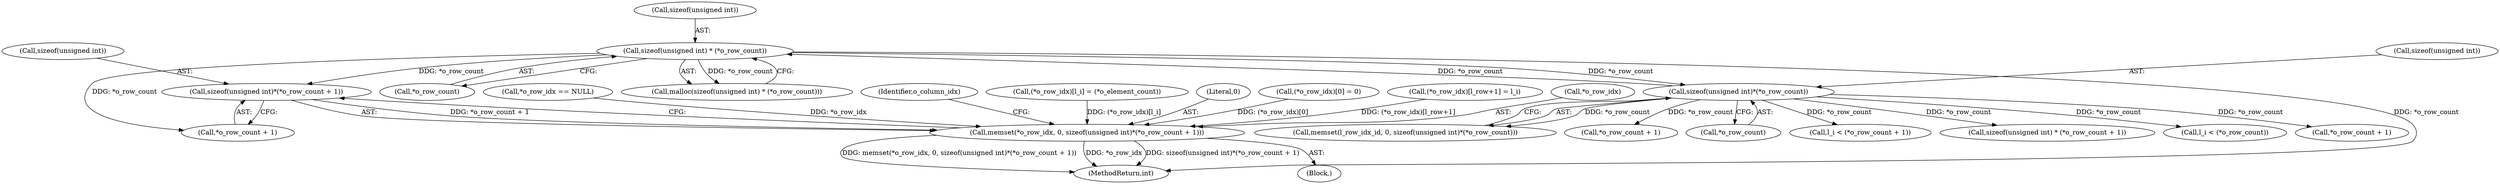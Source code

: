 digraph "0_libxsmm_151481489192e6d1997f8bde52c5c425ea41741d_0@API" {
"1000280" [label="(Call,sizeof(unsigned int)*(*o_row_count + 1))"];
"1000245" [label="(Call,sizeof(unsigned int) * (*o_row_count))"];
"1000308" [label="(Call,sizeof(unsigned int)*(*o_row_count))"];
"1000276" [label="(Call,memset(*o_row_idx, 0, sizeof(unsigned int)*(*o_row_count + 1)))"];
"1000281" [label="(Call,sizeof(unsigned int))"];
"1000222" [label="(Call,sizeof(unsigned int) * (*o_row_count + 1))"];
"1000248" [label="(Call,*o_row_count)"];
"1000252" [label="(Call,*o_row_idx == NULL)"];
"1000425" [label="(Call,l_i < (*o_row_count))"];
"1000459" [label="(MethodReturn,int)"];
"1000246" [label="(Call,sizeof(unsigned int))"];
"1000289" [label="(Identifier,o_column_idx)"];
"1000309" [label="(Call,sizeof(unsigned int))"];
"1000276" [label="(Call,memset(*o_row_idx, 0, sizeof(unsigned int)*(*o_row_count + 1)))"];
"1000225" [label="(Call,*o_row_count + 1)"];
"1000204" [label="(Block,)"];
"1000283" [label="(Call,*o_row_count + 1)"];
"1000311" [label="(Call,*o_row_count)"];
"1000308" [label="(Call,sizeof(unsigned int)*(*o_row_count))"];
"1000325" [label="(Call,(*o_row_idx)[l_i] = (*o_element_count))"];
"1000305" [label="(Call,memset(l_row_idx_id, 0, sizeof(unsigned int)*(*o_row_count)))"];
"1000319" [label="(Call,*o_row_count + 1)"];
"1000280" [label="(Call,sizeof(unsigned int)*(*o_row_count + 1))"];
"1000279" [label="(Literal,0)"];
"1000332" [label="(Call,(*o_row_idx)[0] = 0)"];
"1000317" [label="(Call,l_i < (*o_row_count + 1))"];
"1000245" [label="(Call,sizeof(unsigned int) * (*o_row_count))"];
"1000399" [label="(Call,(*o_row_idx)[l_row+1] = l_i)"];
"1000244" [label="(Call,malloc(sizeof(unsigned int) * (*o_row_count)))"];
"1000277" [label="(Call,*o_row_idx)"];
"1000280" -> "1000276"  [label="AST: "];
"1000280" -> "1000283"  [label="CFG: "];
"1000281" -> "1000280"  [label="AST: "];
"1000283" -> "1000280"  [label="AST: "];
"1000276" -> "1000280"  [label="CFG: "];
"1000280" -> "1000276"  [label="DDG: *o_row_count + 1"];
"1000245" -> "1000280"  [label="DDG: *o_row_count"];
"1000245" -> "1000244"  [label="AST: "];
"1000245" -> "1000248"  [label="CFG: "];
"1000246" -> "1000245"  [label="AST: "];
"1000248" -> "1000245"  [label="AST: "];
"1000244" -> "1000245"  [label="CFG: "];
"1000245" -> "1000459"  [label="DDG: *o_row_count"];
"1000245" -> "1000244"  [label="DDG: *o_row_count"];
"1000308" -> "1000245"  [label="DDG: *o_row_count"];
"1000245" -> "1000283"  [label="DDG: *o_row_count"];
"1000245" -> "1000308"  [label="DDG: *o_row_count"];
"1000308" -> "1000305"  [label="AST: "];
"1000308" -> "1000311"  [label="CFG: "];
"1000309" -> "1000308"  [label="AST: "];
"1000311" -> "1000308"  [label="AST: "];
"1000305" -> "1000308"  [label="CFG: "];
"1000308" -> "1000222"  [label="DDG: *o_row_count"];
"1000308" -> "1000225"  [label="DDG: *o_row_count"];
"1000308" -> "1000305"  [label="DDG: *o_row_count"];
"1000308" -> "1000317"  [label="DDG: *o_row_count"];
"1000308" -> "1000319"  [label="DDG: *o_row_count"];
"1000308" -> "1000425"  [label="DDG: *o_row_count"];
"1000276" -> "1000204"  [label="AST: "];
"1000277" -> "1000276"  [label="AST: "];
"1000279" -> "1000276"  [label="AST: "];
"1000289" -> "1000276"  [label="CFG: "];
"1000276" -> "1000459"  [label="DDG: sizeof(unsigned int)*(*o_row_count + 1)"];
"1000276" -> "1000459"  [label="DDG: memset(*o_row_idx, 0, sizeof(unsigned int)*(*o_row_count + 1))"];
"1000276" -> "1000459"  [label="DDG: *o_row_idx"];
"1000325" -> "1000276"  [label="DDG: (*o_row_idx)[l_i]"];
"1000332" -> "1000276"  [label="DDG: (*o_row_idx)[0]"];
"1000252" -> "1000276"  [label="DDG: *o_row_idx"];
"1000399" -> "1000276"  [label="DDG: (*o_row_idx)[l_row+1]"];
}
